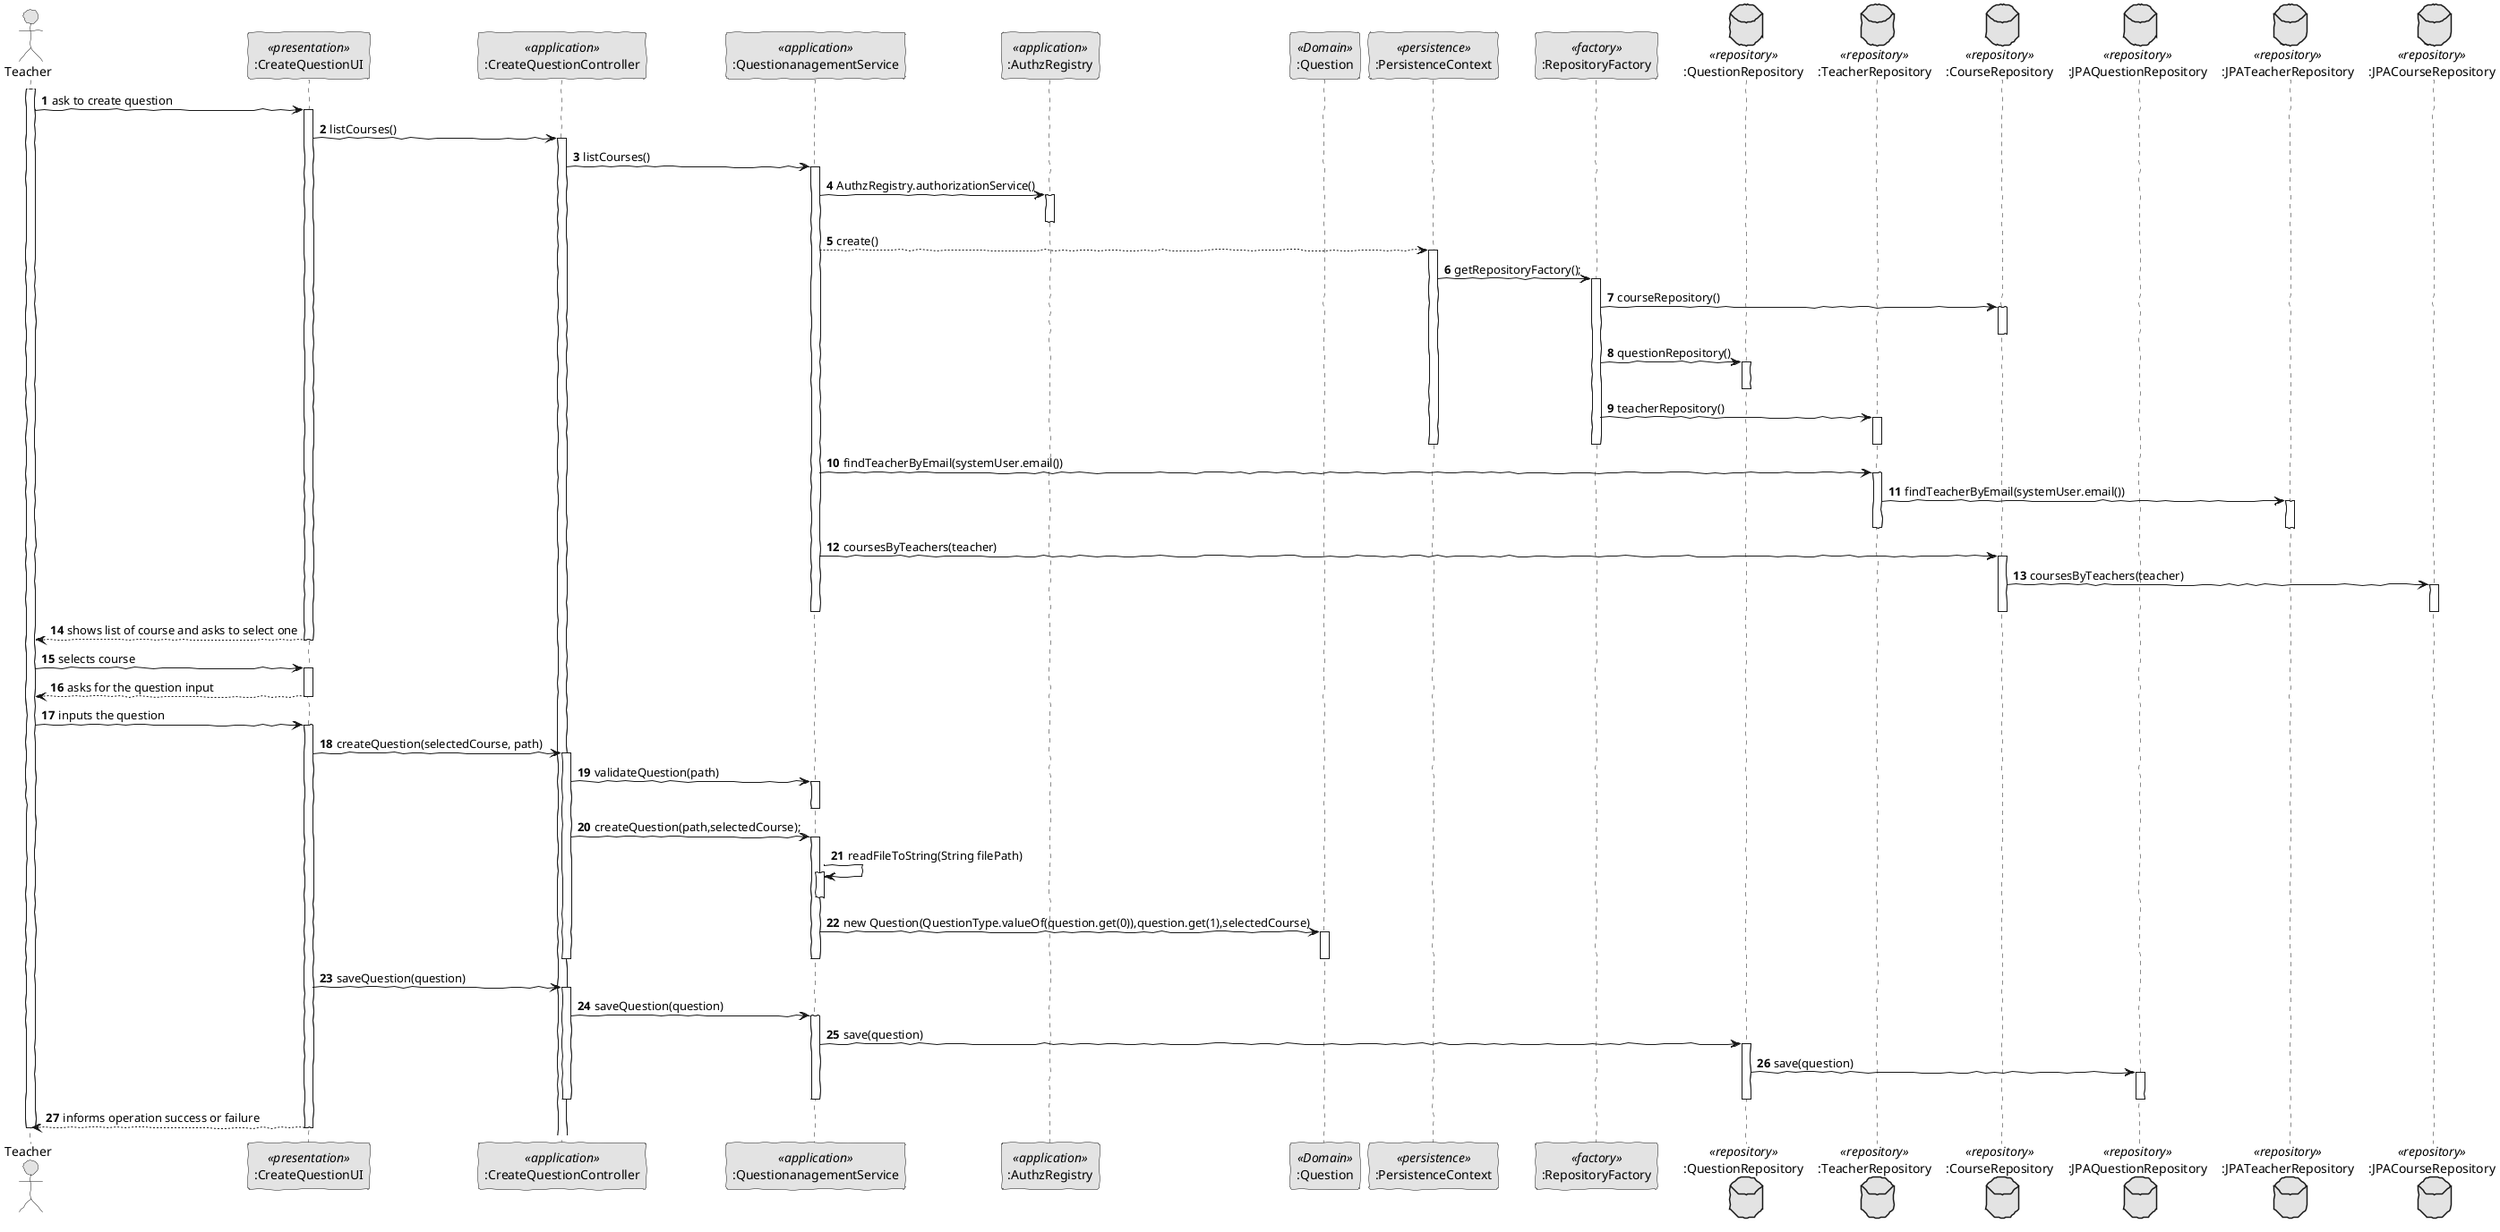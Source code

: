 @startuml
autonumber

skinparam handwritten true
skinparam monochrome true
skinparam packageStyle rect
skinparam defaultFontName FG Virgil
skinparam shadowing false

actor Teacher as Actor
participant ":CreateQuestionUI" as UI <<presentation>>
participant ":CreateQuestionController" as Controller <<application>>
participant ":QuestionanagementService" as QuestionManagementService <<application>>
participant ":AuthzRegistry" as AuthzRegistry <<application>>
participant ":Question" as Question<<Domain>>
participant ":PersistenceContext" as Persistence <<persistence>>
participant ":RepositoryFactory" as RepositoryFactory <<factory>>

database ":QuestionRepository" as QuestionRepository <<repository>>
database ":TeacherRepository" as TeacherRepository <<repository>>
database ":CourseRepository" as CourseRepository <<repository>>

database ":JPAQuestionRepository" as JPAQuestionRepository <<repository>>
database ":JPATeacherRepository" as JPATeacherRepository <<repository>>
database ":JPACourseRepository" as JPACourseRepository <<repository>>

activate Actor
Actor -> UI : ask to create question
activate UI
UI->Controller:listCourses()

activate Controller
Controller->QuestionManagementService:listCourses()

activate QuestionManagementService
QuestionManagementService->AuthzRegistry: AuthzRegistry.authorizationService()

activate AuthzRegistry
deactivate AuthzRegistry
QuestionManagementService --> Persistence: create()
activate Persistence


Persistence -> RepositoryFactory: getRepositoryFactory();
activate RepositoryFactory

RepositoryFactory->CourseRepository: courseRepository()
activate CourseRepository
deactivate CourseRepository
RepositoryFactory->QuestionRepository:questionRepository()
activate QuestionRepository
deactivate QuestionRepository
RepositoryFactory->TeacherRepository:teacherRepository()
activate TeacherRepository
deactivate TeacherRepository

deactivate RepositoryFactory
deactivate Persistence

QuestionManagementService->TeacherRepository:findTeacherByEmail(systemUser.email())
activate TeacherRepository
TeacherRepository->JPATeacherRepository:findTeacherByEmail(systemUser.email())
activate JPATeacherRepository
deactivate JPATeacherRepository

deactivate TeacherRepository

QuestionManagementService->CourseRepository:coursesByTeachers(teacher)
activate CourseRepository
CourseRepository->JPACourseRepository:coursesByTeachers(teacher)
activate JPACourseRepository
deactivate JPACourseRepository
deactivate CourseRepository


deactivate TeacherRepository
deactivate QuestionManagementService


UI --> Actor : shows list of course and asks to select one
deactivate UI

Actor -> UI : selects course
activate UI
UI -->Actor : asks for the question input
deactivate UI

Actor -> UI : inputs the question
activate UI





UI->Controller:createQuestion(selectedCourse, path)
activate Controller

Controller->QuestionManagementService:validateQuestion(path)
activate QuestionManagementService
deactivate QuestionManagementService

Controller->QuestionManagementService:createQuestion(path,selectedCourse);
activate QuestionManagementService

QuestionManagementService->QuestionManagementService:readFileToString(String filePath)
activate QuestionManagementService
deactivate QuestionManagementService
QuestionManagementService->Question:new Question(QuestionType.valueOf(question.get(0)),question.get(1),selectedCourse)
activate Question
deactivate Question
deactivate QuestionManagementService




deactivate QuestionManagementService




deactivate  QuestionManagementService
deactivate Controller

UI->Controller:saveQuestion(question)
activate Controller
Controller->QuestionManagementService:saveQuestion(question)
activate QuestionManagementService
QuestionManagementService->QuestionRepository:save(question)
activate QuestionRepository
QuestionRepository-> JPAQuestionRepository:save(question)
activate JPAQuestionRepository
deactivate JPAQuestionRepository
deactivate QuestionRepository




deactivate QuestionManagementService
deactivate Controller

UI --> Actor : informs operation success or failure
deactivate UI
deactivate Actor

@enduml